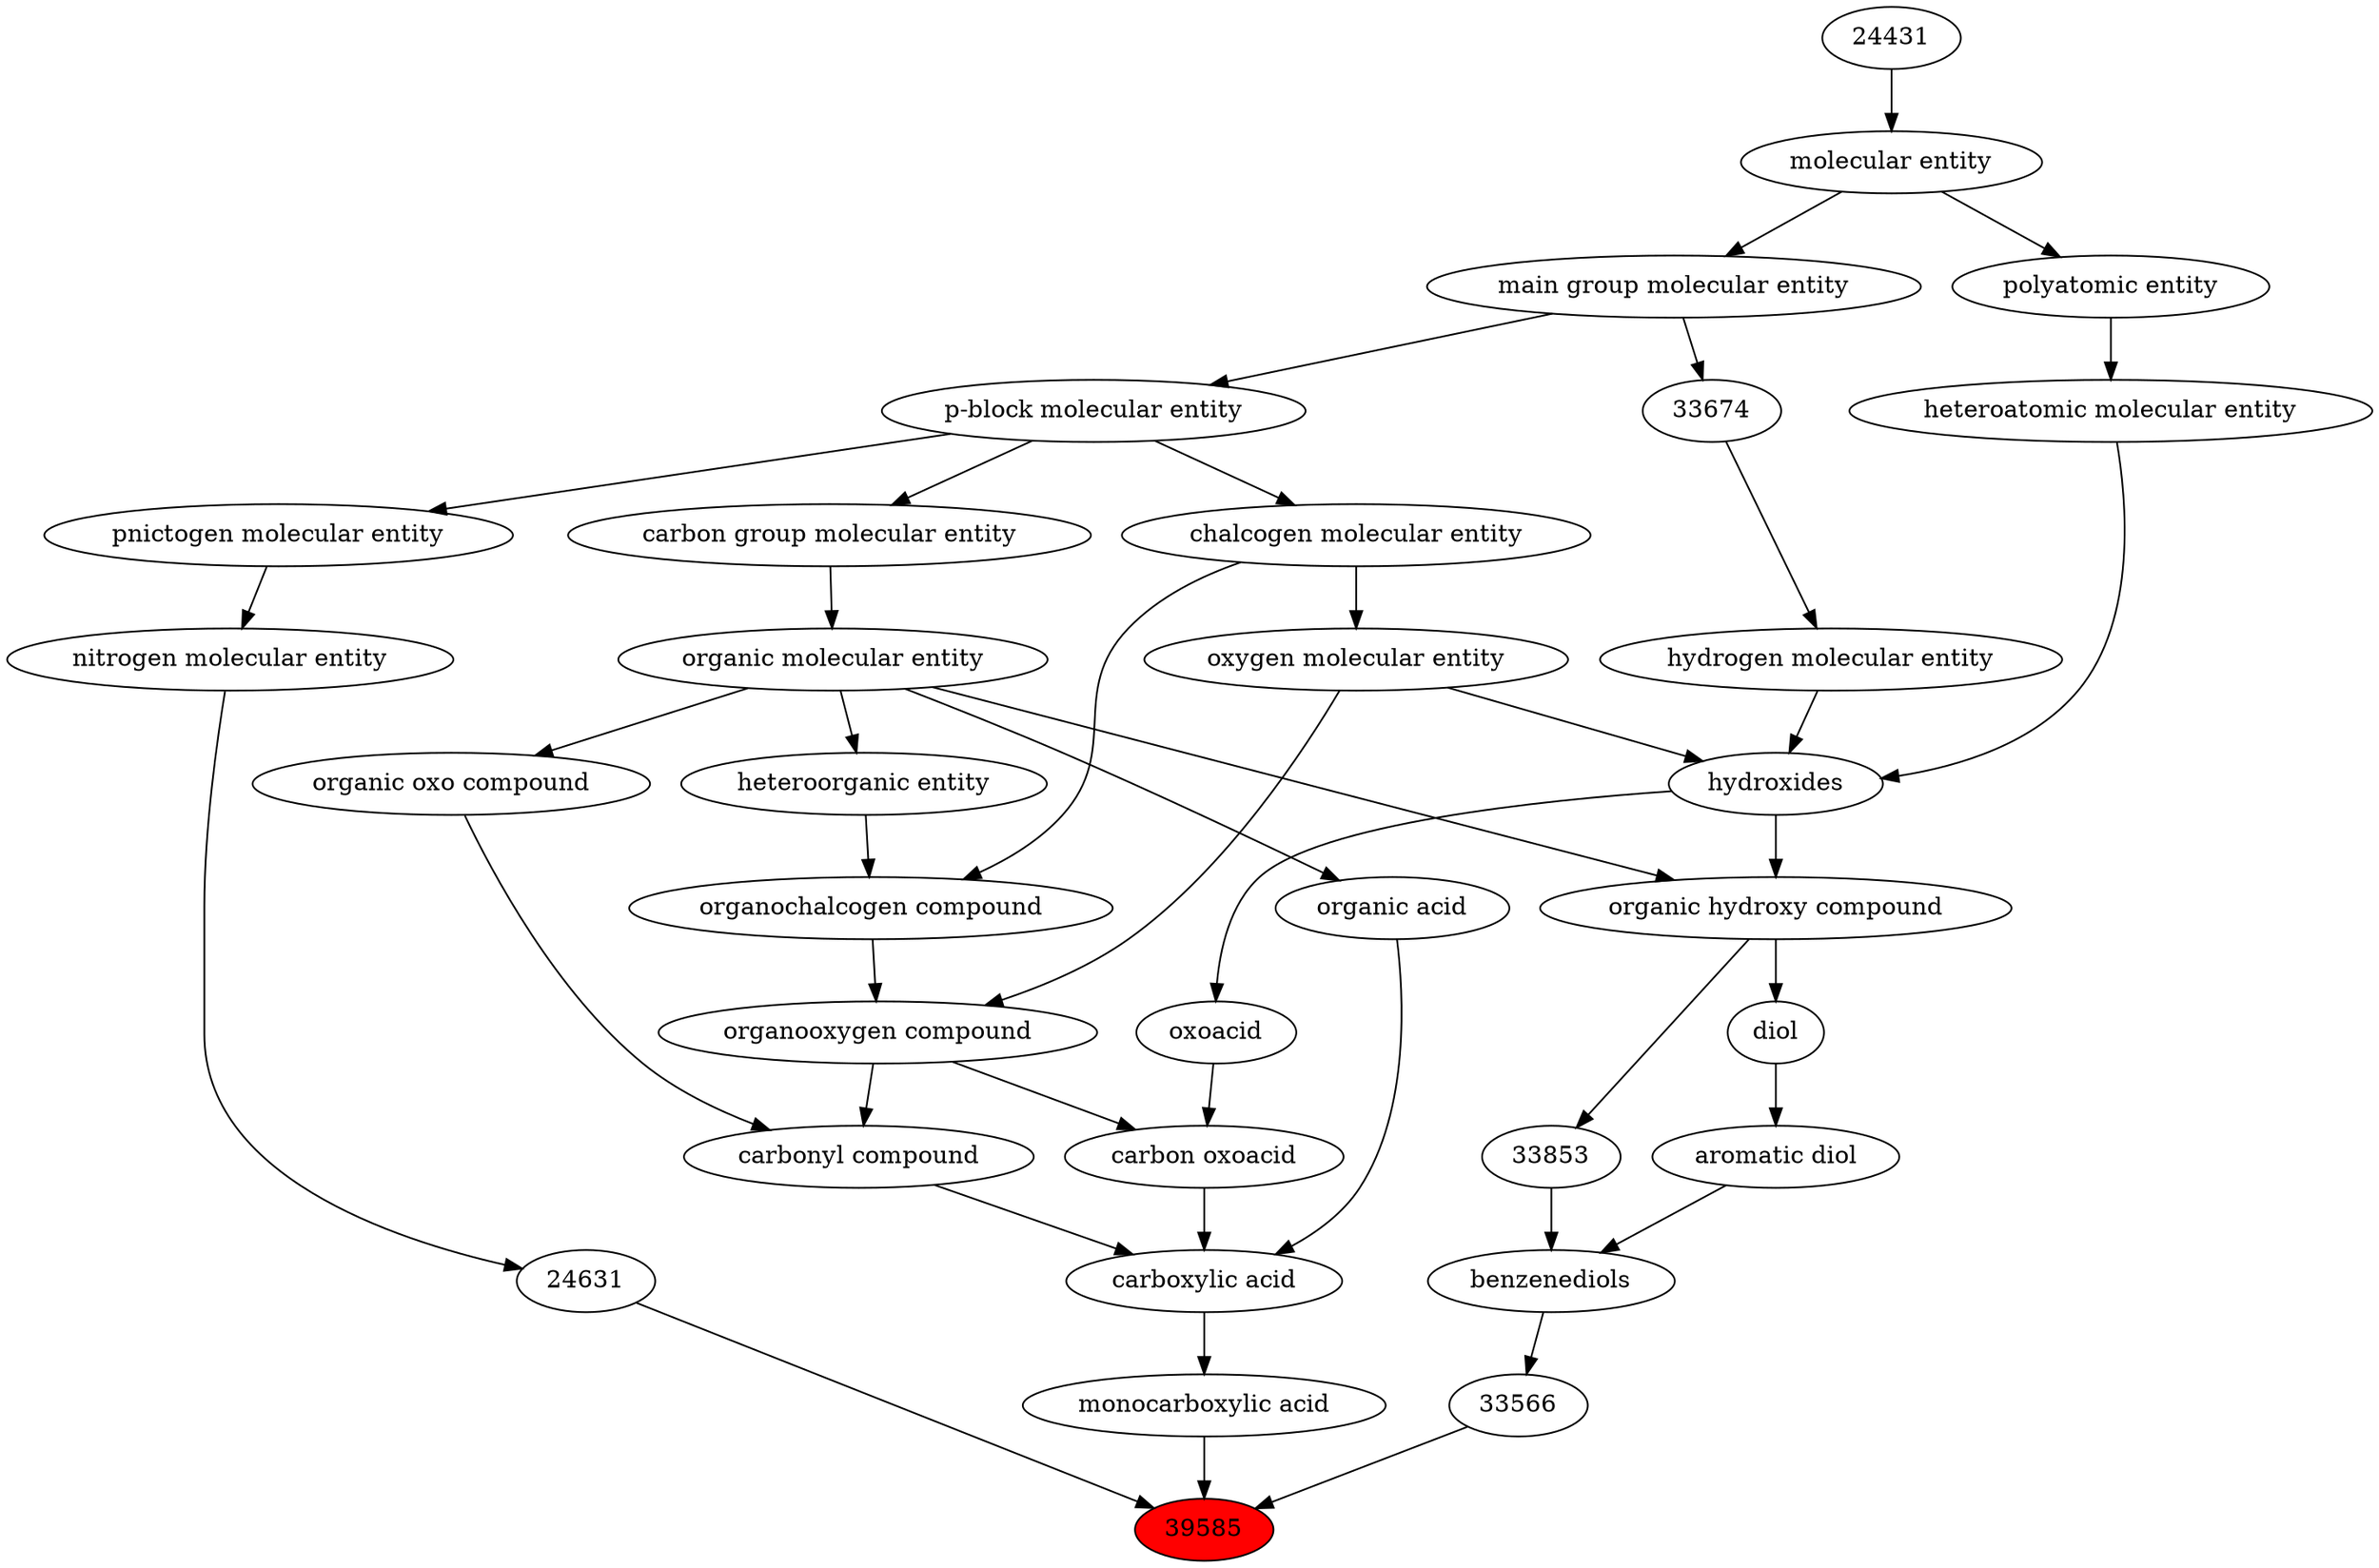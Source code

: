 digraph tree{ 
39585 [label="39585" fillcolor=red style=filled]
24631 -> 39585
25384 -> 39585
33566 -> 39585
24631 [label="24631"]
51143 -> 24631
25384 [label="monocarboxylic acid"]
33575 -> 25384
33566 [label="33566"]
33570 -> 33566
51143 [label="nitrogen molecular entity"]
33302 -> 51143
33575 [label="carboxylic acid"]
36586 -> 33575
35605 -> 33575
64709 -> 33575
33570 [label="benzenediols"]
33853 -> 33570
22625 -> 33570
33302 [label="pnictogen molecular entity"]
33675 -> 33302
36586 [label="carbonyl compound"]
36587 -> 36586
36963 -> 36586
35605 [label="carbon oxoacid"]
24833 -> 35605
36963 -> 35605
64709 [label="organic acid"]
50860 -> 64709
33853 [label="33853"]
33822 -> 33853
22625 [label="aromatic diol"]
23824 -> 22625
33675 [label="p-block molecular entity"]
33579 -> 33675
36587 [label="organic oxo compound"]
50860 -> 36587
36963 [label="organooxygen compound"]
36962 -> 36963
25806 -> 36963
24833 [label="oxoacid"]
24651 -> 24833
50860 [label="organic molecular entity"]
33582 -> 50860
33822 [label="organic hydroxy compound"]
24651 -> 33822
50860 -> 33822
23824 [label="diol"]
33822 -> 23824
33579 [label="main group molecular entity"]
23367 -> 33579
36962 [label="organochalcogen compound"]
33285 -> 36962
33304 -> 36962
25806 [label="oxygen molecular entity"]
33304 -> 25806
24651 [label="hydroxides"]
25806 -> 24651
33608 -> 24651
37577 -> 24651
33582 [label="carbon group molecular entity"]
33675 -> 33582
23367 [label="molecular entity"]
24431 -> 23367
33285 [label="heteroorganic entity"]
50860 -> 33285
33304 [label="chalcogen molecular entity"]
33675 -> 33304
33608 [label="hydrogen molecular entity"]
33674 -> 33608
37577 [label="heteroatomic molecular entity"]
36357 -> 37577
24431 [label="24431"]
33674 [label="33674"]
33579 -> 33674
36357 [label="polyatomic entity"]
23367 -> 36357
}